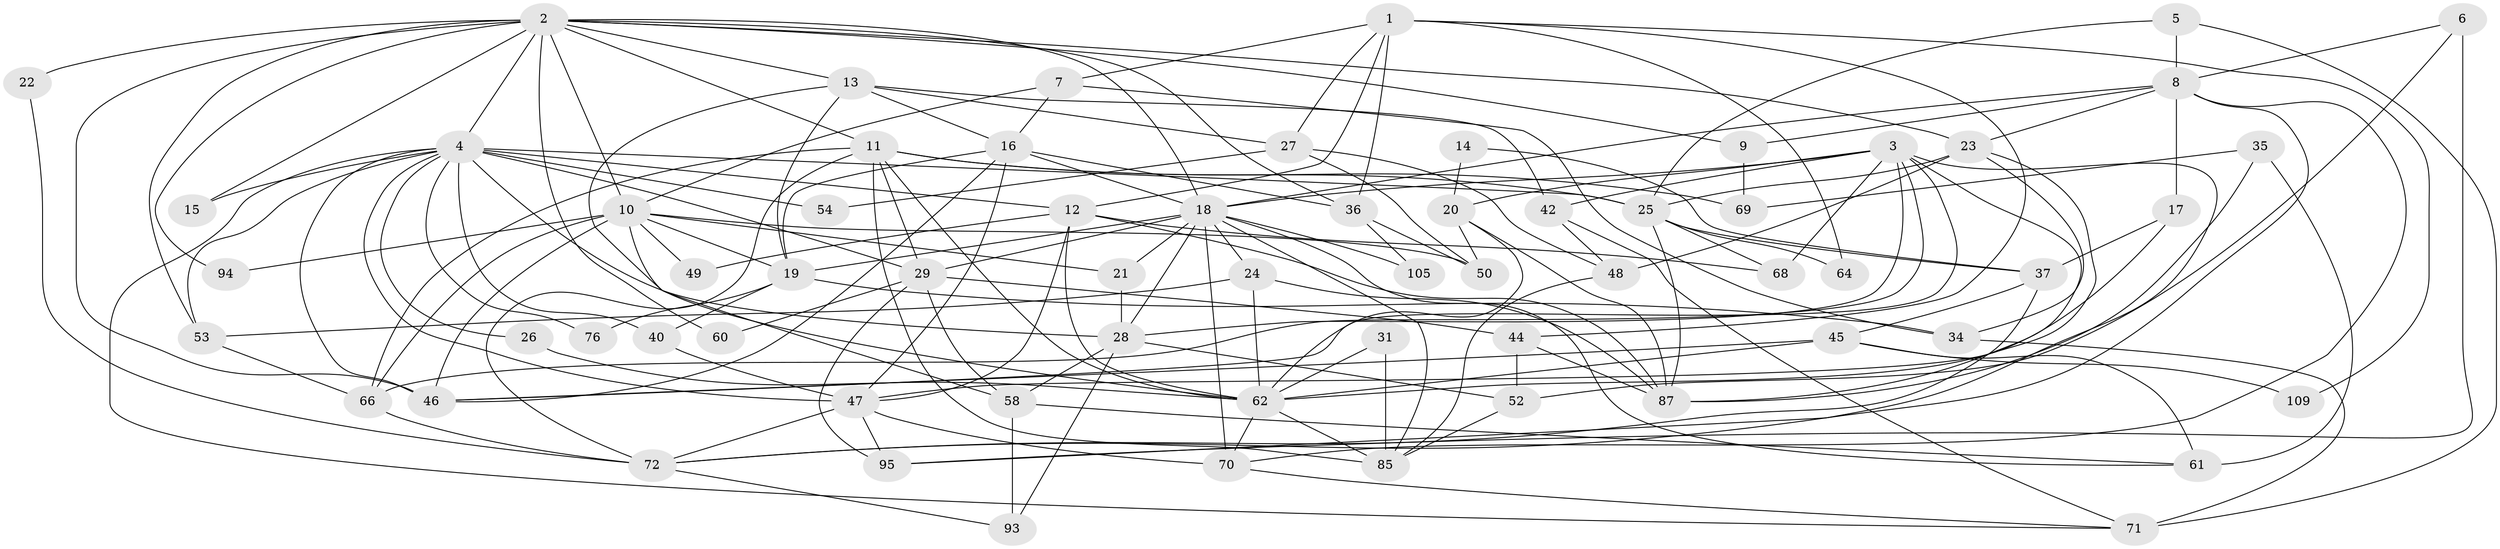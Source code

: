 // original degree distribution, {5: 0.22018348623853212, 6: 0.08256880733944955, 4: 0.26605504587155965, 3: 0.22018348623853212, 8: 0.027522935779816515, 2: 0.1651376146788991, 7: 0.01834862385321101}
// Generated by graph-tools (version 1.1) at 2025/18/03/04/25 18:18:39]
// undirected, 65 vertices, 164 edges
graph export_dot {
graph [start="1"]
  node [color=gray90,style=filled];
  1 [super="+56"];
  2 [super="+78+65"];
  3 [super="+81+38"];
  4 [super="+84+97+41"];
  5;
  6;
  7;
  8 [super="+73+33"];
  9;
  10 [super="+100+30"];
  11 [super="+86+88"];
  12 [super="+107"];
  13 [super="+59"];
  14;
  15;
  16 [super="+39+79+63"];
  17;
  18 [super="+77+51"];
  19 [super="+32"];
  20;
  21;
  22;
  23;
  24 [super="+80"];
  25;
  26;
  27;
  28 [super="+43"];
  29 [super="+106"];
  31;
  34;
  35;
  36;
  37;
  40;
  42;
  44;
  45 [super="+67"];
  46 [super="+83"];
  47 [super="+57"];
  48;
  49;
  50 [super="+75"];
  52;
  53;
  54;
  58;
  60;
  61 [super="+96"];
  62 [super="+89+98"];
  64;
  66 [super="+91"];
  68;
  69;
  70 [super="+74"];
  71;
  72 [super="+104"];
  76;
  85 [super="+92"];
  87;
  93;
  94;
  95;
  105;
  109;
  1 -- 36;
  1 -- 64;
  1 -- 109;
  1 -- 12;
  1 -- 27;
  1 -- 44;
  1 -- 7;
  2 -- 11;
  2 -- 13;
  2 -- 60;
  2 -- 9;
  2 -- 4 [weight=3];
  2 -- 15;
  2 -- 36;
  2 -- 10;
  2 -- 46;
  2 -- 18 [weight=2];
  2 -- 53;
  2 -- 22;
  2 -- 23;
  2 -- 94;
  3 -- 42;
  3 -- 46;
  3 -- 66;
  3 -- 20;
  3 -- 68;
  3 -- 87;
  3 -- 28;
  3 -- 95;
  3 -- 18;
  4 -- 26;
  4 -- 29;
  4 -- 71;
  4 -- 53;
  4 -- 40;
  4 -- 76;
  4 -- 28;
  4 -- 47;
  4 -- 54;
  4 -- 25;
  4 -- 46;
  4 -- 15;
  4 -- 12;
  5 -- 25;
  5 -- 8;
  5 -- 71;
  6 -- 52;
  6 -- 95;
  6 -- 8;
  7 -- 34;
  7 -- 10;
  7 -- 16;
  8 -- 23;
  8 -- 17;
  8 -- 72;
  8 -- 9;
  8 -- 70;
  8 -- 18;
  9 -- 69;
  10 -- 49;
  10 -- 50;
  10 -- 58;
  10 -- 94;
  10 -- 21;
  10 -- 46;
  10 -- 19;
  10 -- 66;
  11 -- 66;
  11 -- 85 [weight=2];
  11 -- 72 [weight=2];
  11 -- 25;
  11 -- 62;
  11 -- 69;
  11 -- 29;
  12 -- 68;
  12 -- 47;
  12 -- 49;
  12 -- 87;
  12 -- 62;
  13 -- 19;
  13 -- 42;
  13 -- 27;
  13 -- 62;
  13 -- 16;
  14 -- 20;
  14 -- 37;
  16 -- 19;
  16 -- 46;
  16 -- 36;
  16 -- 18;
  16 -- 47 [weight=2];
  17 -- 37;
  17 -- 47;
  18 -- 105 [weight=2];
  18 -- 21;
  18 -- 29;
  18 -- 24;
  18 -- 70 [weight=2];
  18 -- 19;
  18 -- 85;
  18 -- 61;
  18 -- 28;
  19 -- 76;
  19 -- 40;
  19 -- 34;
  20 -- 87;
  20 -- 62;
  20 -- 50;
  21 -- 28;
  22 -- 72;
  23 -- 25;
  23 -- 34;
  23 -- 48;
  23 -- 62;
  24 -- 87;
  24 -- 53;
  24 -- 62;
  25 -- 87;
  25 -- 37;
  25 -- 64;
  25 -- 68;
  26 -- 62;
  27 -- 48;
  27 -- 54;
  27 -- 50;
  28 -- 52;
  28 -- 58;
  28 -- 93;
  29 -- 58;
  29 -- 60;
  29 -- 44;
  29 -- 95;
  31 -- 85;
  31 -- 62;
  34 -- 71;
  35 -- 69;
  35 -- 87;
  35 -- 61;
  36 -- 105;
  36 -- 50;
  37 -- 72;
  37 -- 45;
  40 -- 47;
  42 -- 71;
  42 -- 48;
  44 -- 87;
  44 -- 52;
  45 -- 109;
  45 -- 61;
  45 -- 62 [weight=2];
  45 -- 46;
  47 -- 95;
  47 -- 72;
  47 -- 70;
  48 -- 85;
  52 -- 85;
  53 -- 66;
  58 -- 61;
  58 -- 93;
  62 -- 85;
  62 -- 70;
  66 -- 72;
  70 -- 71;
  72 -- 93;
}
